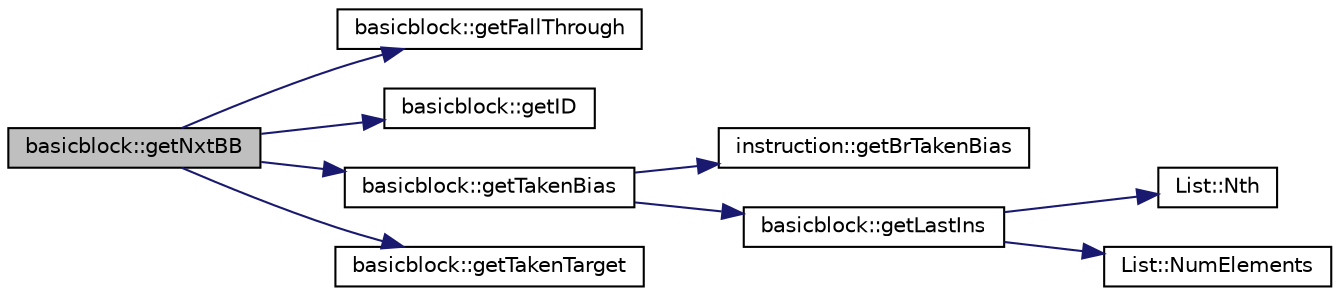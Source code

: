 digraph G
{
  edge [fontname="Helvetica",fontsize="10",labelfontname="Helvetica",labelfontsize="10"];
  node [fontname="Helvetica",fontsize="10",shape=record];
  rankdir=LR;
  Node1 [label="basicblock::getNxtBB",height=0.2,width=0.4,color="black", fillcolor="grey75", style="filled" fontcolor="black"];
  Node1 -> Node2 [color="midnightblue",fontsize="10",style="solid",fontname="Helvetica"];
  Node2 [label="basicblock::getFallThrough",height=0.2,width=0.4,color="black", fillcolor="white", style="filled",URL="$classbasicblock.html#a8024f7c124db80125950b2582ee28e81"];
  Node1 -> Node3 [color="midnightblue",fontsize="10",style="solid",fontname="Helvetica"];
  Node3 [label="basicblock::getID",height=0.2,width=0.4,color="black", fillcolor="white", style="filled",URL="$classbasicblock.html#aff434c369968fe5fb3151d8ec00665b4"];
  Node1 -> Node4 [color="midnightblue",fontsize="10",style="solid",fontname="Helvetica"];
  Node4 [label="basicblock::getTakenBias",height=0.2,width=0.4,color="black", fillcolor="white", style="filled",URL="$classbasicblock.html#afdffc2f38dc3e93c9125a1e4d205f4e9"];
  Node4 -> Node5 [color="midnightblue",fontsize="10",style="solid",fontname="Helvetica"];
  Node5 [label="instruction::getBrTakenBias",height=0.2,width=0.4,color="black", fillcolor="white", style="filled",URL="$classinstruction.html#ac2be260e8fce5e0615bd68bed97cb591"];
  Node4 -> Node6 [color="midnightblue",fontsize="10",style="solid",fontname="Helvetica"];
  Node6 [label="basicblock::getLastIns",height=0.2,width=0.4,color="black", fillcolor="white", style="filled",URL="$classbasicblock.html#a99fb16d14456bb07b0033a0489ced872"];
  Node6 -> Node7 [color="midnightblue",fontsize="10",style="solid",fontname="Helvetica"];
  Node7 [label="List::Nth",height=0.2,width=0.4,color="black", fillcolor="white", style="filled",URL="$classList.html#a5eb964816de33c85e1d46658ddf8c6c4"];
  Node6 -> Node8 [color="midnightblue",fontsize="10",style="solid",fontname="Helvetica"];
  Node8 [label="List::NumElements",height=0.2,width=0.4,color="black", fillcolor="white", style="filled",URL="$classList.html#ac2e9d50f703b01bf643fa6ce50837c26"];
  Node1 -> Node9 [color="midnightblue",fontsize="10",style="solid",fontname="Helvetica"];
  Node9 [label="basicblock::getTakenTarget",height=0.2,width=0.4,color="black", fillcolor="white", style="filled",URL="$classbasicblock.html#a4be1cedc2d2596df89d3b9f118c0e445"];
}
